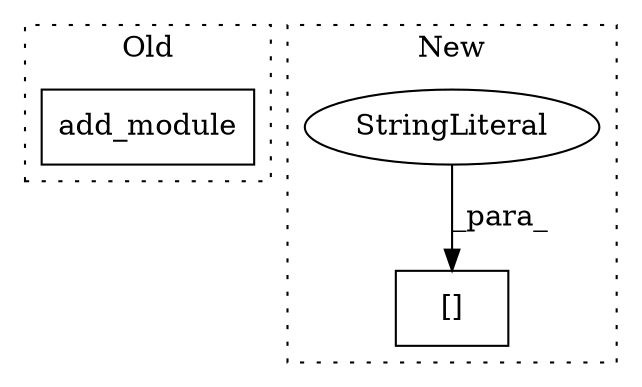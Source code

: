 digraph G {
subgraph cluster0 {
1 [label="add_module" a="32" s="1457,1534" l="11,1" shape="box"];
label = "Old";
style="dotted";
}
subgraph cluster1 {
2 [label="[]" a="2" s="1564,1577" l="5,1" shape="box"];
3 [label="StringLiteral" a="45" s="1569" l="8" shape="ellipse"];
label = "New";
style="dotted";
}
3 -> 2 [label="_para_"];
}